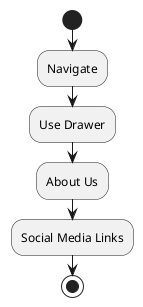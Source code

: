 @startuml about_us_activity_diagram

start
  :Navigate;
    :Use Drawer;
    :About Us;
    :Social Media Links;
stop

@enduml